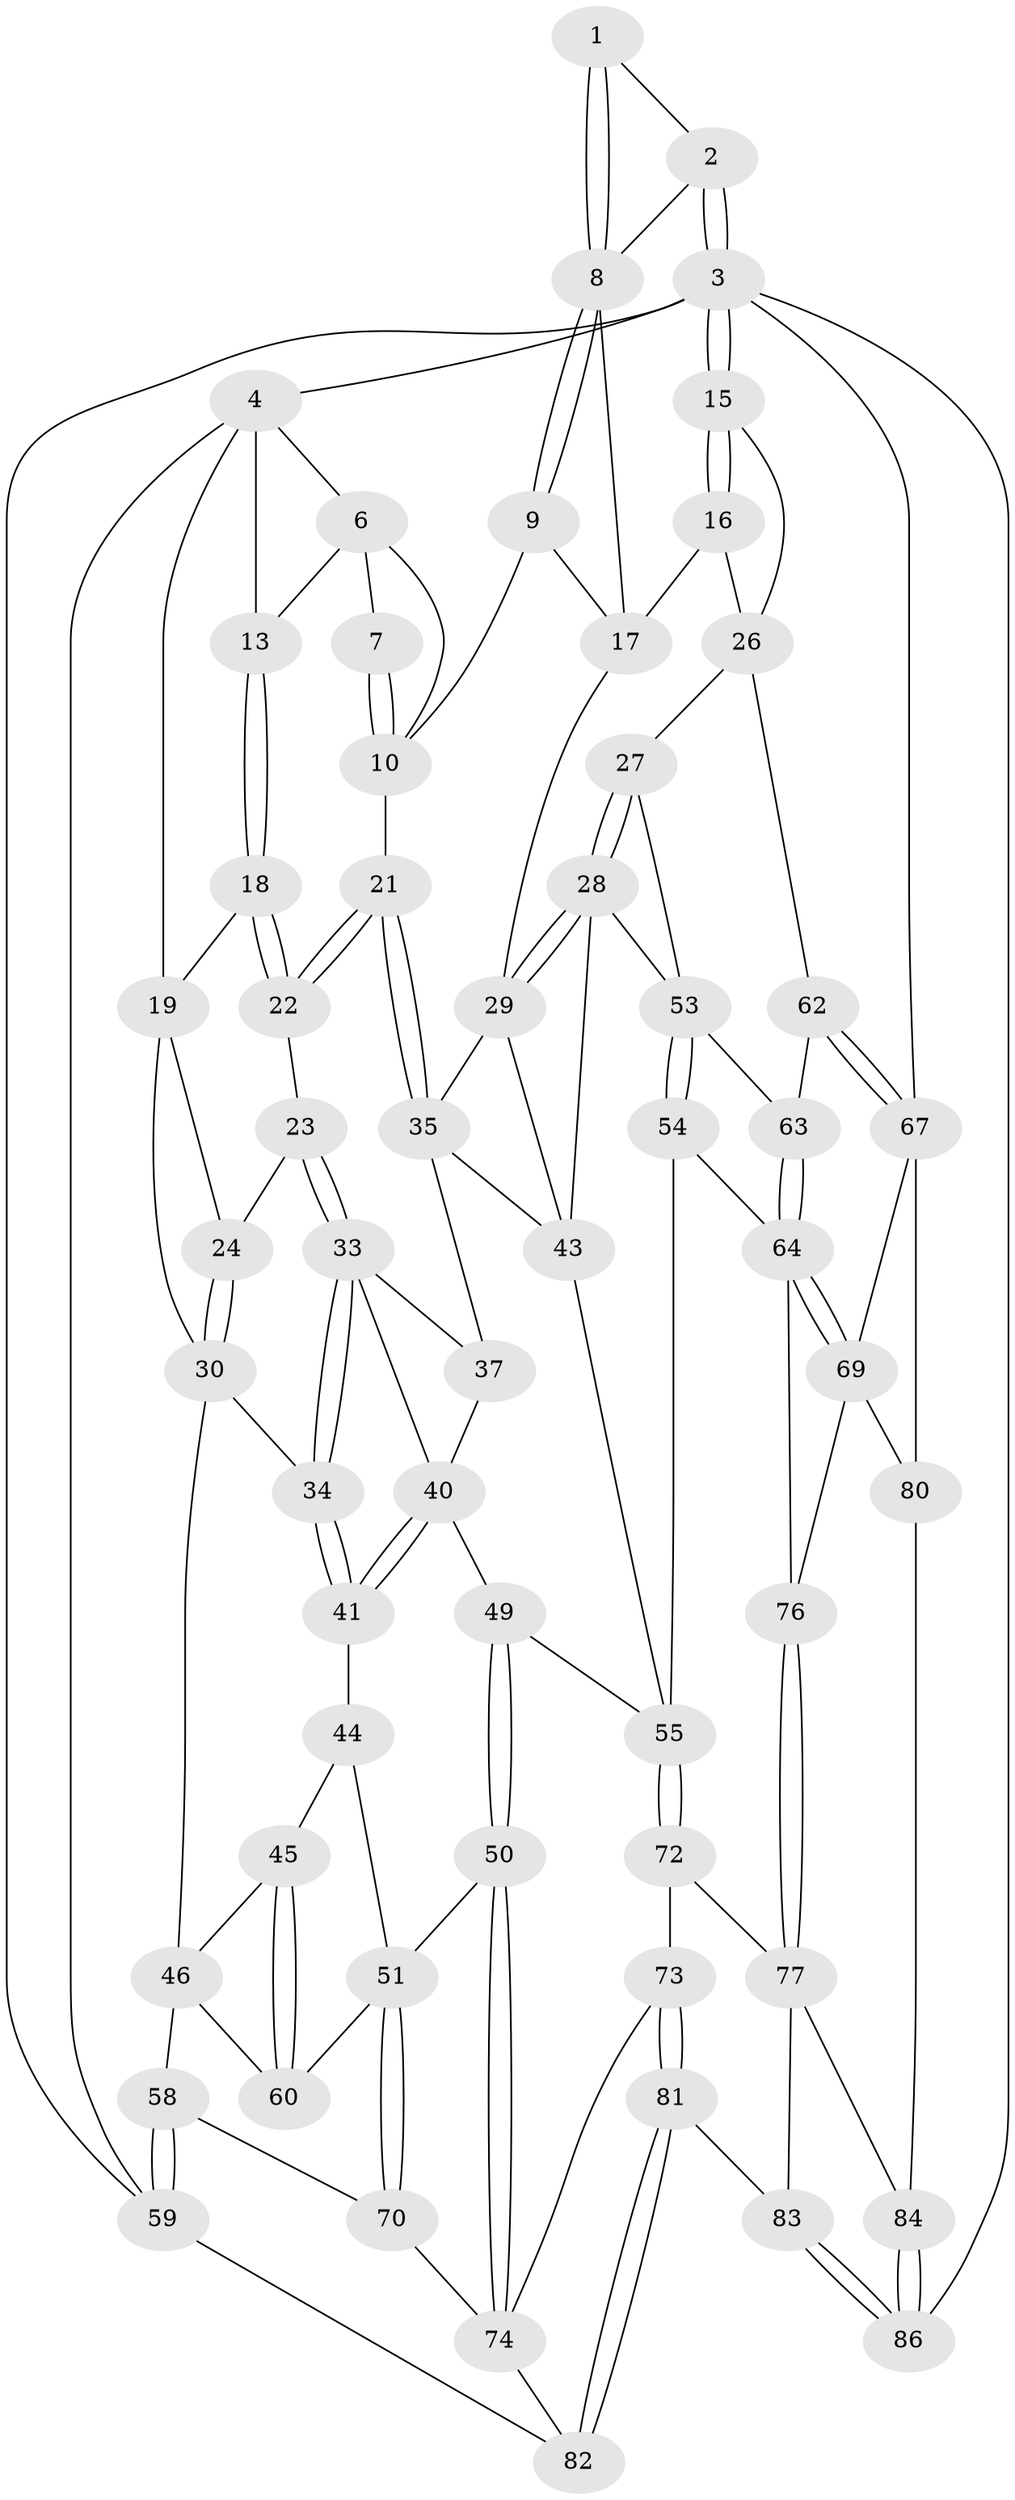 // Generated by graph-tools (version 1.1) at 2025/52/02/27/25 19:52:37]
// undirected, 60 vertices, 135 edges
graph export_dot {
graph [start="1"]
  node [color=gray90,style=filled];
  1 [pos="+0.5330309218674358+0"];
  2 [pos="+0.901994178882863+0"];
  3 [pos="+1+0",super="+66"];
  4 [pos="+0+0",super="+5"];
  6 [pos="+0.4592296020431907+0",super="+12"];
  7 [pos="+0.5329674153149551+0"];
  8 [pos="+0.6099682236671375+0.13320544222042266",super="+14"];
  9 [pos="+0.5946074810706591+0.1812274625488526"];
  10 [pos="+0.5221834941327707+0.18993036994542037",super="+11"];
  13 [pos="+0.23081457772661054+0"];
  15 [pos="+1+0.11753485440156569"];
  16 [pos="+0.8805964720631545+0.19356364536944168"];
  17 [pos="+0.8181281458967214+0.1532664988323579",super="+25"];
  18 [pos="+0.22891411393352692+0.012147398649248518"];
  19 [pos="+0.00853496699129509+0.13552718227883903",super="+20"];
  21 [pos="+0.4569016331639678+0.21775314665910045"];
  22 [pos="+0.2769672796696138+0.1521740351575031"];
  23 [pos="+0.2500251689007413+0.18485062723792484"];
  24 [pos="+0.12206234000292689+0.22251627673636112"];
  26 [pos="+0.8963336616302505+0.25678181439052766",super="+32"];
  27 [pos="+0.7944613525990133+0.43618341309495545"];
  28 [pos="+0.7868733361672252+0.43241252482458814",super="+42"];
  29 [pos="+0.7121663379657818+0.3046492080835454",super="+39"];
  30 [pos="+0.05579342205401259+0.3354203727781326",super="+31"];
  33 [pos="+0.23362767629999354+0.2845562040745965",super="+38"];
  34 [pos="+0.12856417894022423+0.40133299022049035"];
  35 [pos="+0.44674734545880257+0.37235205936421056",super="+36"];
  37 [pos="+0.3962001955126362+0.43958798999706494"];
  40 [pos="+0.2757467015091471+0.48358443476287233",super="+48"];
  41 [pos="+0.1351029817827198+0.4224315368928662"];
  43 [pos="+0.6366706325757407+0.49044759512827574",super="+47"];
  44 [pos="+0.13077028337480273+0.4287046984858167"];
  45 [pos="+0.02890585442377937+0.5107480245213232"];
  46 [pos="+0+0.4956416109073188",super="+57"];
  49 [pos="+0.328901360659854+0.6055660315696195"];
  50 [pos="+0.30764908371240557+0.6479295689868534"];
  51 [pos="+0.21261572857169767+0.6844525682757135",super="+52"];
  53 [pos="+0.7205679588421293+0.6980900551164435",super="+61"];
  54 [pos="+0.719176388412251+0.7039526470642519"];
  55 [pos="+0.6081545916289293+0.70001466577903",super="+56"];
  58 [pos="+0+0.862376985647339",super="+71"];
  59 [pos="+0+1",super="+85"];
  60 [pos="+0.10306047941101804+0.6490061461121522"];
  62 [pos="+1+0.43931846575483774"];
  63 [pos="+0.9127170483138891+0.4826149971612248"];
  64 [pos="+0.8984588157672904+0.6598805302376447",super="+65"];
  67 [pos="+1+0.7691620794231233",super="+68"];
  69 [pos="+0.9872934207942232+0.749287753042069",super="+79"];
  70 [pos="+0.14877761468308912+0.8705354625288221"];
  72 [pos="+0.5506597741621049+0.771982683489083"];
  73 [pos="+0.4215860671333433+0.777469153064192"];
  74 [pos="+0.3434216670715699+0.7037567994464723",super="+75"];
  76 [pos="+0.7651059115246025+0.7911816282806623"];
  77 [pos="+0.7661913854507403+0.8580658197862592",super="+78"];
  80 [pos="+0.8675760598126891+0.9073257089066438"];
  81 [pos="+0.396065943241549+1"];
  82 [pos="+0.3532053846338636+1"];
  83 [pos="+0.4953951879579313+1"];
  84 [pos="+0.8475748831700626+0.926334123175677"];
  86 [pos="+1+1"];
  1 -- 2;
  1 -- 8;
  1 -- 8;
  2 -- 3;
  2 -- 3;
  2 -- 8;
  3 -- 4;
  3 -- 15;
  3 -- 15;
  3 -- 59;
  3 -- 67;
  3 -- 86;
  4 -- 59;
  4 -- 19;
  4 -- 13;
  4 -- 6;
  6 -- 7;
  6 -- 10;
  6 -- 13;
  7 -- 10;
  7 -- 10;
  8 -- 9;
  8 -- 9;
  8 -- 17;
  9 -- 10;
  9 -- 17;
  10 -- 21;
  13 -- 18;
  13 -- 18;
  15 -- 16;
  15 -- 16;
  15 -- 26;
  16 -- 17;
  16 -- 26;
  17 -- 29;
  18 -- 19;
  18 -- 22;
  18 -- 22;
  19 -- 24;
  19 -- 30;
  21 -- 22;
  21 -- 22;
  21 -- 35;
  21 -- 35;
  22 -- 23;
  23 -- 24;
  23 -- 33;
  23 -- 33;
  24 -- 30;
  24 -- 30;
  26 -- 27;
  26 -- 62;
  27 -- 28;
  27 -- 28;
  27 -- 53;
  28 -- 29;
  28 -- 29;
  28 -- 43;
  28 -- 53;
  29 -- 43;
  29 -- 35;
  30 -- 34;
  30 -- 46;
  33 -- 34;
  33 -- 34;
  33 -- 40;
  33 -- 37;
  34 -- 41;
  34 -- 41;
  35 -- 43;
  35 -- 37;
  37 -- 40;
  40 -- 41;
  40 -- 41;
  40 -- 49;
  41 -- 44;
  43 -- 55;
  44 -- 45;
  44 -- 51;
  45 -- 46;
  45 -- 60;
  45 -- 60;
  46 -- 58;
  46 -- 60;
  49 -- 50;
  49 -- 50;
  49 -- 55;
  50 -- 51;
  50 -- 74;
  50 -- 74;
  51 -- 70;
  51 -- 70;
  51 -- 60;
  53 -- 54;
  53 -- 54;
  53 -- 63;
  54 -- 55;
  54 -- 64;
  55 -- 72;
  55 -- 72;
  58 -- 59 [weight=2];
  58 -- 59;
  58 -- 70;
  59 -- 82;
  62 -- 63;
  62 -- 67;
  62 -- 67;
  63 -- 64;
  63 -- 64;
  64 -- 69;
  64 -- 69;
  64 -- 76;
  67 -- 80;
  67 -- 69;
  69 -- 80;
  69 -- 76;
  70 -- 74;
  72 -- 73;
  72 -- 77;
  73 -- 74;
  73 -- 81;
  73 -- 81;
  74 -- 82;
  76 -- 77;
  76 -- 77;
  77 -- 84;
  77 -- 83;
  80 -- 84;
  81 -- 82;
  81 -- 82;
  81 -- 83;
  83 -- 86;
  83 -- 86;
  84 -- 86;
  84 -- 86;
}
